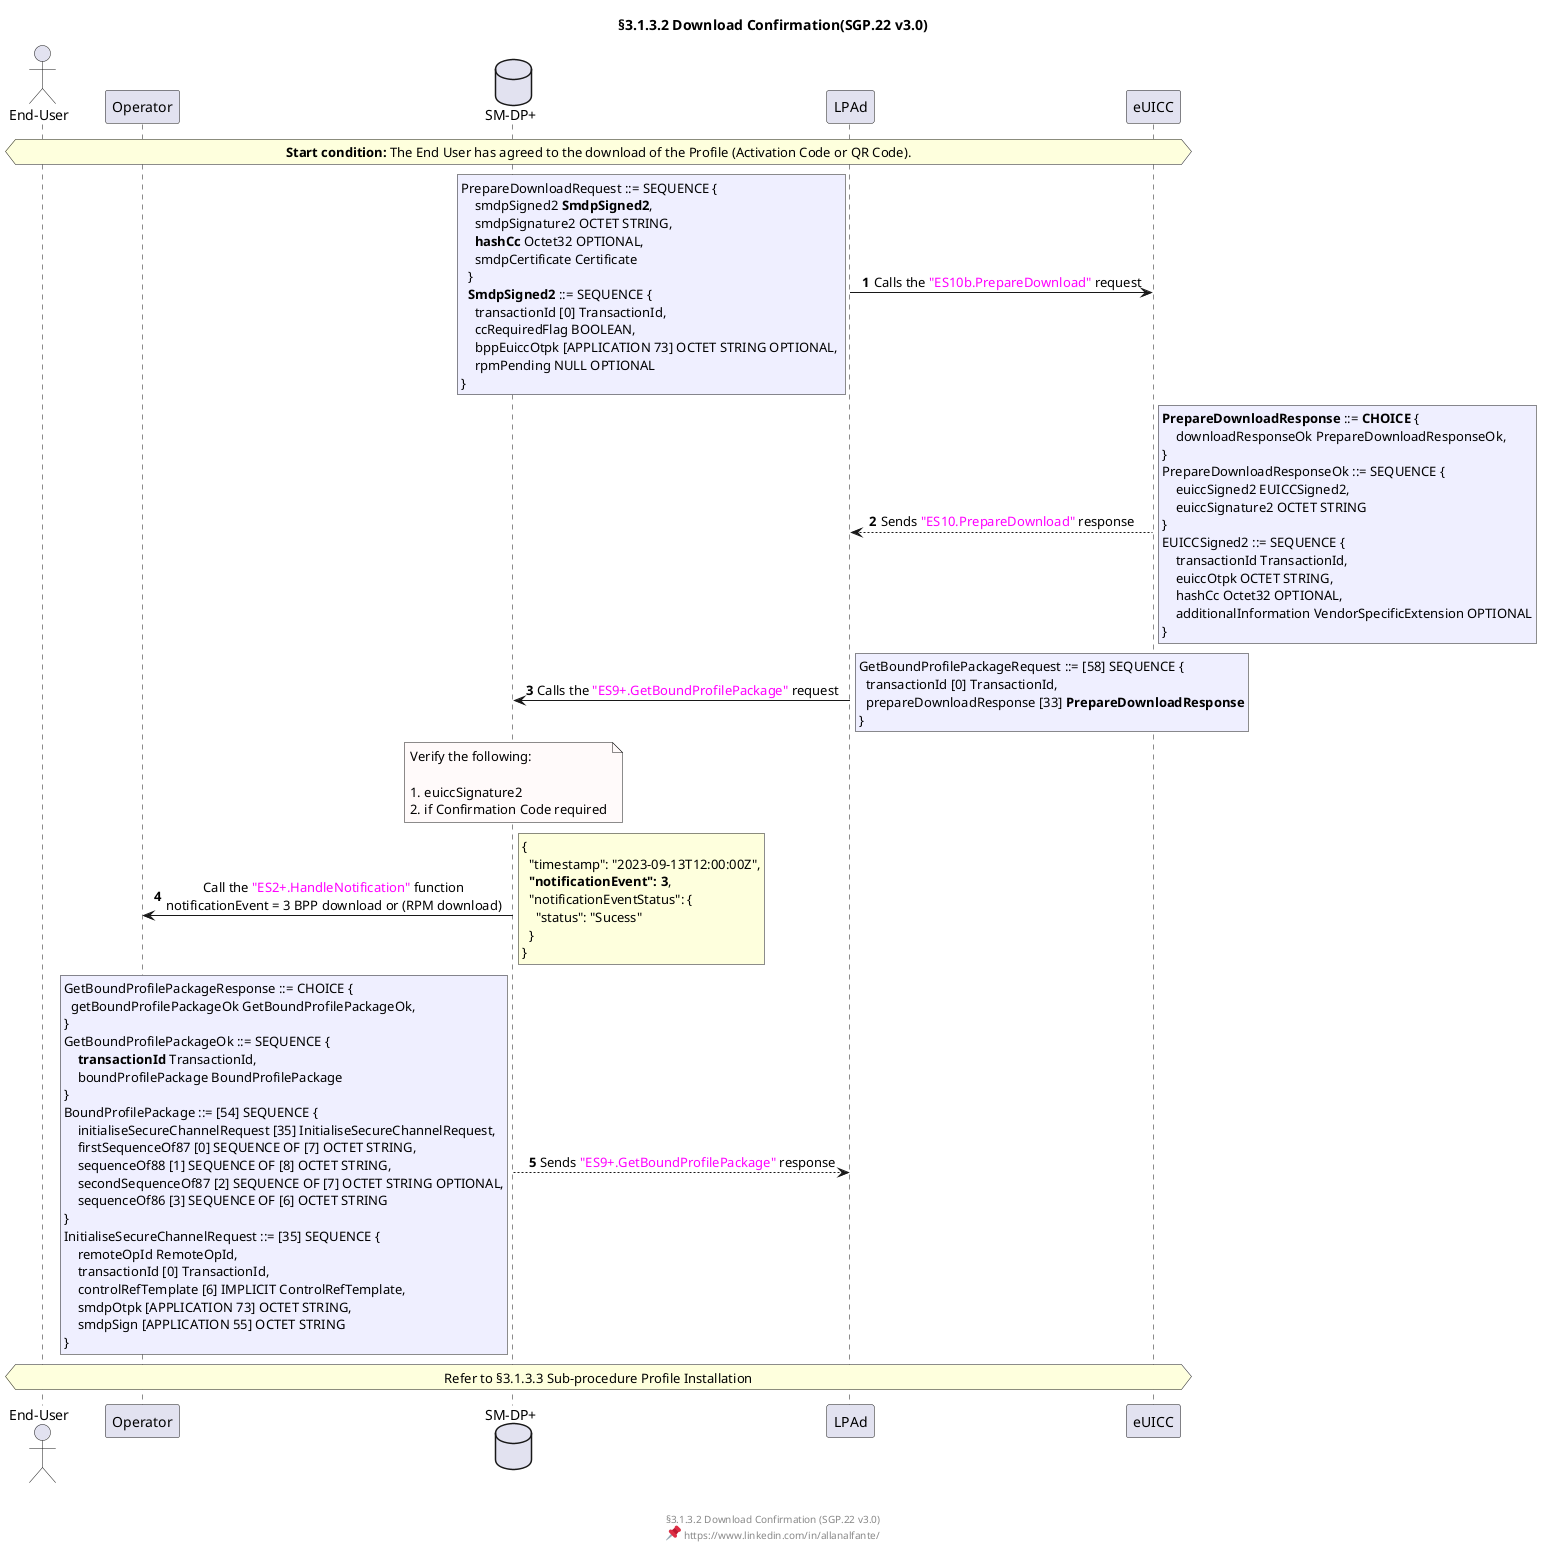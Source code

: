 @startuml download_confirm
autonumber
title §3.1.3.2 Download Confirmation(SGP.22 v3.0)
footer \n\n§3.1.3.2 Download Confirmation (SGP.22 v3.0)\n<:1f4cc:> https://www.linkedin.com/in/allanalfante/
skinparam sequenceMessageAlign center
skinparam ParticipantPadding 20
skinparam BoxPadding 10
skinparam SequenceGroupBorderColor #Navy

'''
'PARTICPANTS
''''
actor "End-User" as user
participant "Operator" as operator
database "SM-DP+" as smdp
participant "LPAd" as lpad
participant "eUICC" as euicc

hnote over user, euicc
**Start condition:** The End User has agreed to the download of the Profile (Activation Code or QR Code).
end note

lpad -> euicc: Calls the <font color=magenta>"ES10b.PrepareDownload"</font> request
rnote left #Motivation 
PrepareDownloadRequest ::= SEQUENCE {
    smdpSigned2 **SmdpSigned2**,
    smdpSignature2 OCTET STRING,
    **hashCc** Octet32 OPTIONAL,
    smdpCertificate Certificate
  }
  **SmdpSigned2** ::= SEQUENCE {
    transactionId [0] TransactionId, 
    ccRequiredFlag BOOLEAN,
    bppEuiccOtpk [APPLICATION 73] OCTET STRING OPTIONAL, 
    rpmPending NULL OPTIONAL 
}
end note

euicc --> lpad: Sends <font color=magenta>"ES10.PrepareDownload"</font> response
rnote right #Motivation 
**PrepareDownloadResponse** ::= **CHOICE** {
    downloadResponseOk PrepareDownloadResponseOk, 
}
PrepareDownloadResponseOk ::= SEQUENCE {
    euiccSigned2 EUICCSigned2,
    euiccSignature2 OCTET STRING
}
EUICCSigned2 ::= SEQUENCE {
    transactionId TransactionId,
    euiccOtpk OCTET STRING,
    hashCc Octet32 OPTIONAL,
    additionalInformation VendorSpecificExtension OPTIONAL
}
end note

lpad -> smdp: Calls the <font color=magenta>"ES9+.GetBoundProfilePackage"</font> request
rnote right #Motivation
GetBoundProfilePackageRequest ::= [58] SEQUENCE { 
  transactionId [0] TransactionId,
  prepareDownloadResponse [33] **PrepareDownloadResponse**
}
end note

  note over smdp #Snow
  Verify the following:

  1. euiccSignature2
  2. if Confirmation Code required
  end note


smdp -> operator: Call the <font color=magenta>"ES2+.HandleNotification"</font> function\nnotificationEvent = 3 BPP download or (RPM download)
rnote right
{
  "timestamp": "2023-09-13T12:00:00Z",
  **"notificationEvent": 3**,
  "notificationEventStatus": {
    "status": "Sucess"
  }
}
end note

smdp --> lpad: Sends <font color=magenta>"ES9+.GetBoundProfilePackage"</font> response
rnote left #Motivation
GetBoundProfilePackageResponse ::= CHOICE {
  getBoundProfilePackageOk GetBoundProfilePackageOk,
}
GetBoundProfilePackageOk ::= SEQUENCE {
    **transactionId** TransactionId,
    boundProfilePackage BoundProfilePackage
}
BoundProfilePackage ::= [54] SEQUENCE {
    initialiseSecureChannelRequest [35] InitialiseSecureChannelRequest,
    firstSequenceOf87 [0] SEQUENCE OF [7] OCTET STRING,
    sequenceOf88 [1] SEQUENCE OF [8] OCTET STRING,
    secondSequenceOf87 [2] SEQUENCE OF [7] OCTET STRING OPTIONAL,
    sequenceOf86 [3] SEQUENCE OF [6] OCTET STRING
}
InitialiseSecureChannelRequest ::= [35] SEQUENCE {
    remoteOpId RemoteOpId,
    transactionId [0] TransactionId,
    controlRefTemplate [6] IMPLICIT ControlRefTemplate,
    smdpOtpk [APPLICATION 73] OCTET STRING, 
    smdpSign [APPLICATION 55] OCTET STRING 
}
end note

hnote over user, euicc
Refer to §3.1.3.3 Sub-procedure Profile Installation
end note

@enduml